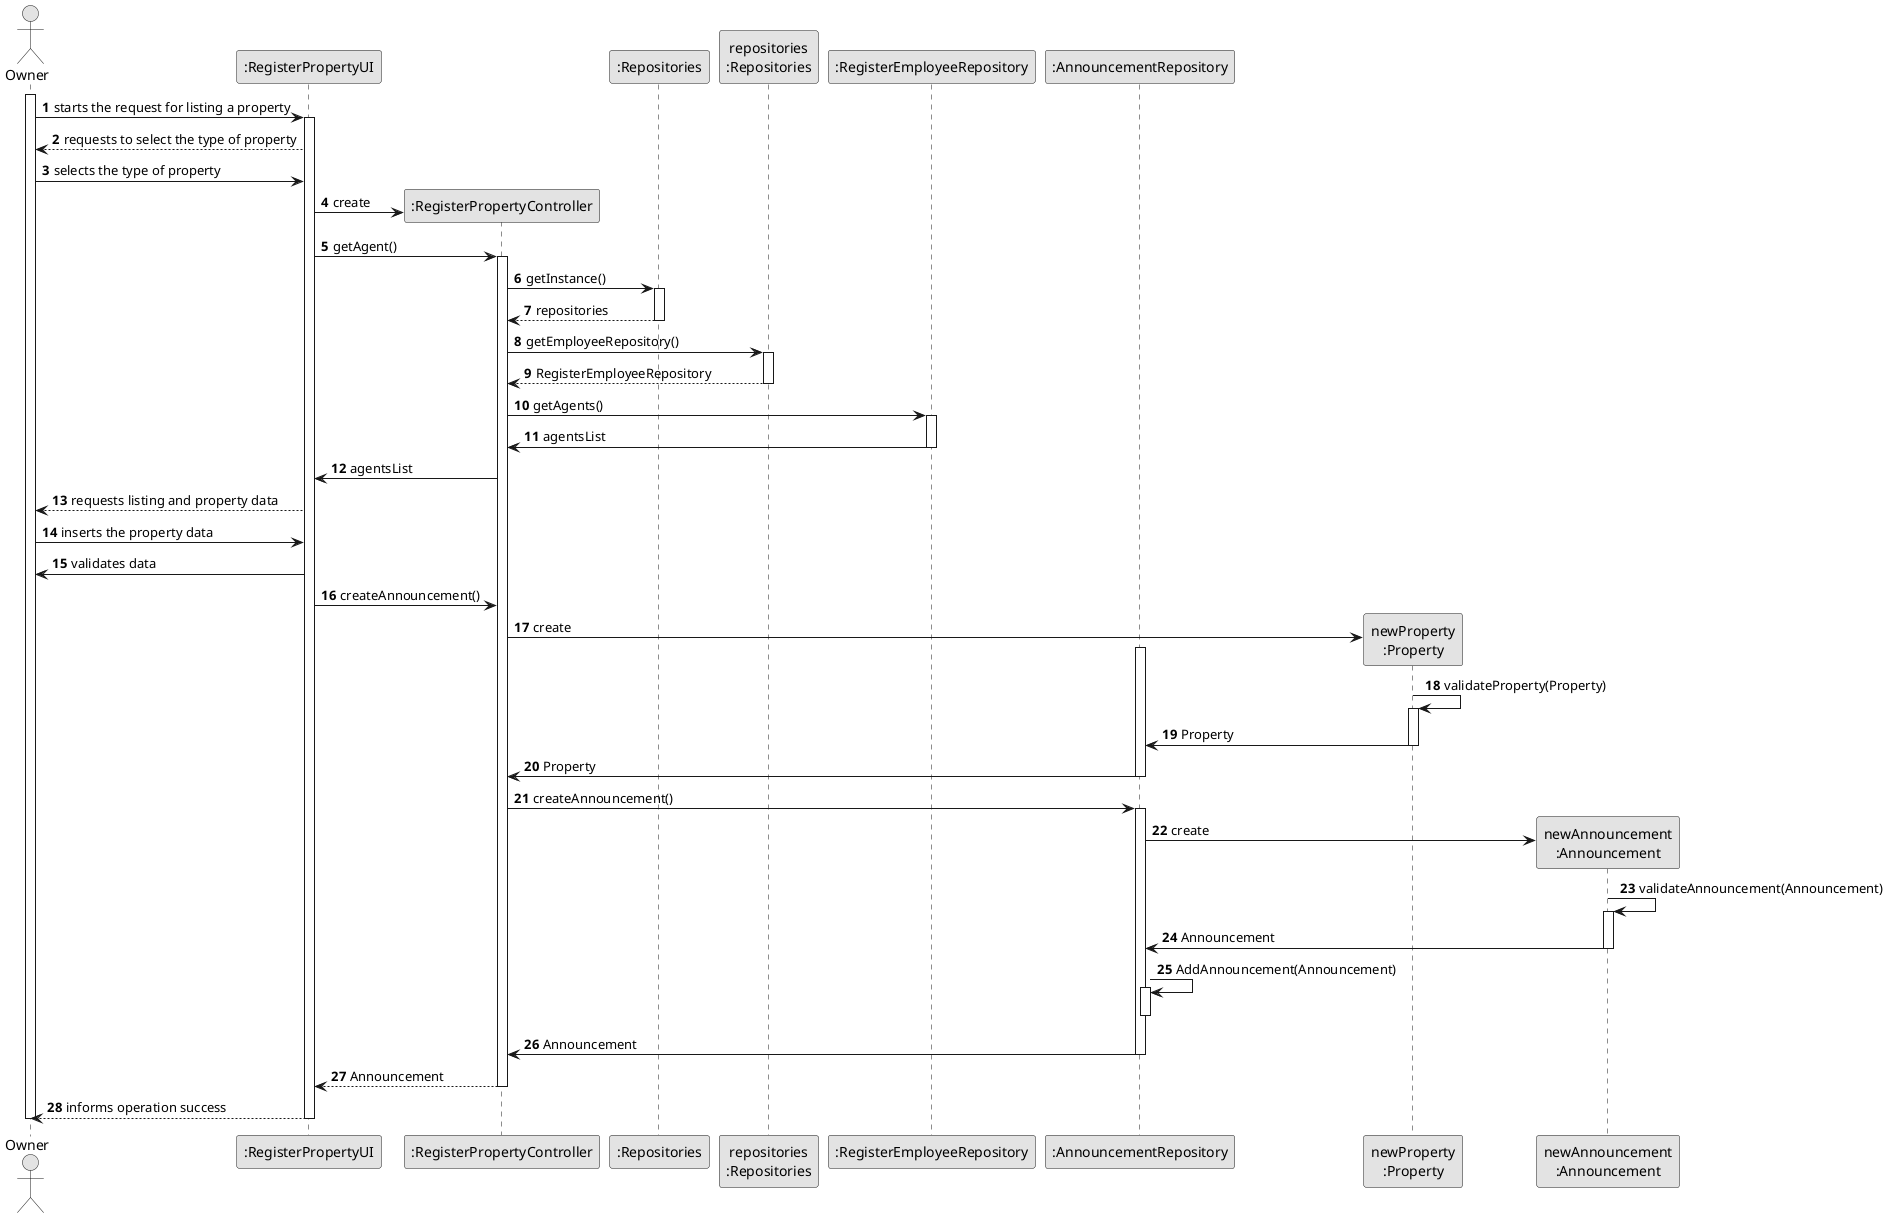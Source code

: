 @startuml
skinparam monochrome true
skinparam packageStyle rectangle
skinparam shadowing false

autonumber

'hide footbox
actor Owner as owner
participant ":RegisterPropertyUI" as ui
participant ":RegisterPropertyController" as ctrl
participant ":Repositories" as RepositorySingleton
participant "repositories\n:Repositories" as rep
participant ":RegisterEmployeeRepository" as repEmp
participant ":AnnouncementRepository" as repAnounc
participant "newProperty\n:Property" as property
participant "newAnnouncement\n:Announcement" as announcement

activate owner

        owner -> ui : starts the request for listing a property

        activate ui

        ui--> owner : requests to select the type of property

        owner -> ui: selects the type of property

        ui -> ctrl** : create

        ui-> ctrl: getAgent()

        activate ctrl

        ctrl -> RepositorySingleton: getInstance()
        activate RepositorySingleton
        RepositorySingleton --> ctrl: repositories
        deactivate RepositorySingleton

        ctrl -> rep: getEmployeeRepository()
        activate rep
        rep--> ctrl: RegisterEmployeeRepository
        deactivate rep

        ctrl ->repEmp: getAgents()
        activate repEmp
        repEmp -> ctrl: agentsList
        deactivate repEmp

        ctrl-> ui: agentsList

        ui --> owner : requests listing and property data

        owner -> ui : inserts the property data

        ui-> owner: validates data

        ui -> ctrl: createAnnouncement()
        ctrl -> property**: create
        activate repAnounc
        property -> property: validateProperty(Property)
        activate property
        property -> repAnounc: Property
        deactivate property
        repAnounc-> ctrl: Property
        deactivate repAnounc
        deactivate repAnounc
        ctrl -> repAnounc: createAnnouncement()
        activate repAnounc
        repAnounc-> announcement**: create
        announcement -> announcement: validateAnnouncement(Announcement)
        activate announcement
        announcement->repAnounc: Announcement
        deactivate announcement
        repAnounc -> repAnounc:AddAnnouncement(Announcement)
        activate repAnounc

        deactivate repAnounc
        repAnounc ->ctrl: Announcement
        deactivate repAnounc

            ctrl --> ui: Announcement
        deactivate ctrl
            ui --> owner: informs operation success
        deactivate ui

deactivate owner


          @enduml